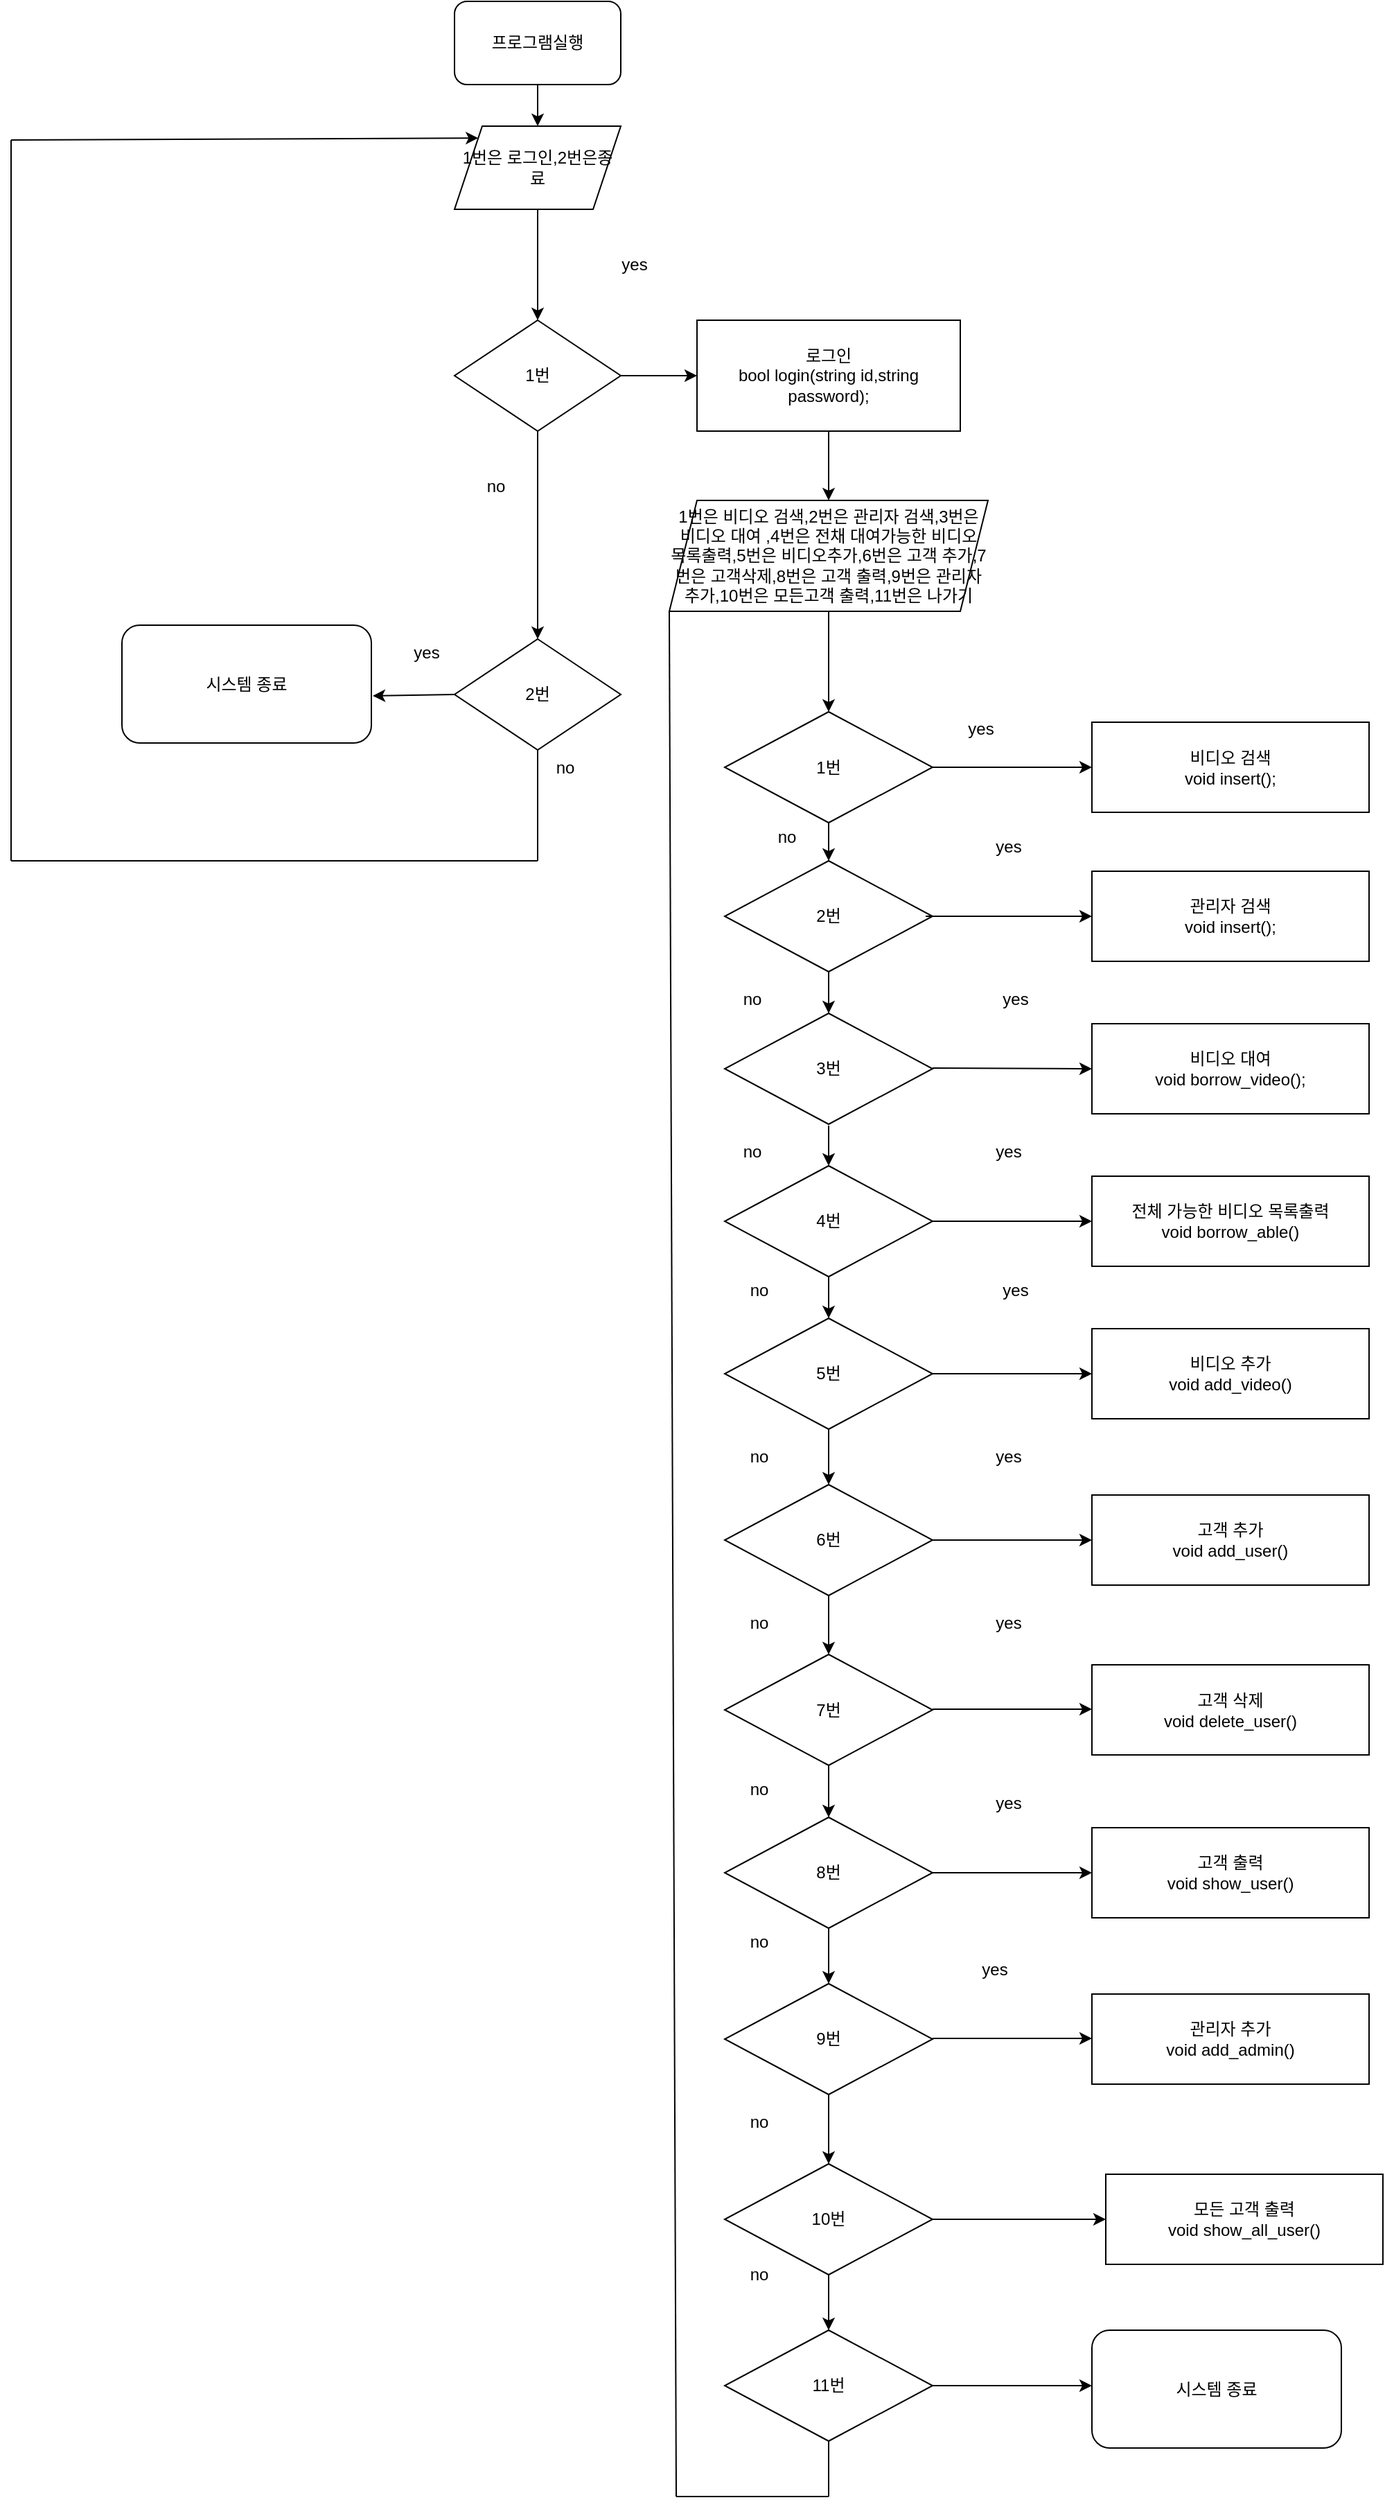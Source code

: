 <mxfile version="13.8.8" type="github">
  <diagram id="C5RBs43oDa-KdzZeNtuy" name="Page-1">
    <mxGraphModel dx="1422" dy="762" grid="1" gridSize="10" guides="1" tooltips="1" connect="1" arrows="1" fold="1" page="1" pageScale="1" pageWidth="1200" pageHeight="1920" math="0" shadow="0">
      <root>
        <mxCell id="WIyWlLk6GJQsqaUBKTNV-0" />
        <mxCell id="WIyWlLk6GJQsqaUBKTNV-1" parent="WIyWlLk6GJQsqaUBKTNV-0" />
        <mxCell id="8dyUEaJClcj9uAZ_qfU--0" value="프로그램실행" style="rounded=1;whiteSpace=wrap;html=1;" parent="WIyWlLk6GJQsqaUBKTNV-1" vertex="1">
          <mxGeometry x="360" y="180" width="120" height="60" as="geometry" />
        </mxCell>
        <mxCell id="8dyUEaJClcj9uAZ_qfU--4" value="1번" style="rhombus;whiteSpace=wrap;html=1;" parent="WIyWlLk6GJQsqaUBKTNV-1" vertex="1">
          <mxGeometry x="360" y="410" width="120" height="80" as="geometry" />
        </mxCell>
        <mxCell id="8dyUEaJClcj9uAZ_qfU--5" value="" style="endArrow=classic;html=1;exitX=0.5;exitY=1;exitDx=0;exitDy=0;entryX=0.5;entryY=0;entryDx=0;entryDy=0;" parent="WIyWlLk6GJQsqaUBKTNV-1" target="8dyUEaJClcj9uAZ_qfU--19" edge="1">
          <mxGeometry width="50" height="50" relative="1" as="geometry">
            <mxPoint x="420" y="240" as="sourcePoint" />
            <mxPoint x="420" y="290" as="targetPoint" />
          </mxGeometry>
        </mxCell>
        <mxCell id="8dyUEaJClcj9uAZ_qfU--6" value="" style="endArrow=classic;html=1;entryX=0.5;entryY=0;entryDx=0;entryDy=0;" parent="WIyWlLk6GJQsqaUBKTNV-1" source="8dyUEaJClcj9uAZ_qfU--4" target="iZX8KWnMVRX385ZQnTXK-9" edge="1">
          <mxGeometry width="50" height="50" relative="1" as="geometry">
            <mxPoint x="390" y="570" as="sourcePoint" />
            <mxPoint x="420" y="500" as="targetPoint" />
          </mxGeometry>
        </mxCell>
        <mxCell id="8dyUEaJClcj9uAZ_qfU--7" value="yes" style="text;html=1;strokeColor=none;fillColor=none;align=center;verticalAlign=middle;whiteSpace=wrap;rounded=0;" parent="WIyWlLk6GJQsqaUBKTNV-1" vertex="1">
          <mxGeometry x="470" y="360" width="40" height="20" as="geometry" />
        </mxCell>
        <mxCell id="8dyUEaJClcj9uAZ_qfU--18" value="" style="endArrow=classic;html=1;entryX=0;entryY=0.5;entryDx=0;entryDy=0;exitX=1;exitY=0.5;exitDx=0;exitDy=0;" parent="WIyWlLk6GJQsqaUBKTNV-1" source="8dyUEaJClcj9uAZ_qfU--4" target="iZX8KWnMVRX385ZQnTXK-4" edge="1">
          <mxGeometry width="50" height="50" relative="1" as="geometry">
            <mxPoint x="410" y="390" as="sourcePoint" />
            <mxPoint x="530" y="400" as="targetPoint" />
          </mxGeometry>
        </mxCell>
        <mxCell id="8dyUEaJClcj9uAZ_qfU--19" value="1번은 로그인,2번은종료" style="shape=parallelogram;perimeter=parallelogramPerimeter;whiteSpace=wrap;html=1;fixedSize=1;" parent="WIyWlLk6GJQsqaUBKTNV-1" vertex="1">
          <mxGeometry x="360" y="270" width="120" height="60" as="geometry" />
        </mxCell>
        <mxCell id="8dyUEaJClcj9uAZ_qfU--20" value="" style="endArrow=classic;html=1;exitX=0.5;exitY=1;exitDx=0;exitDy=0;" parent="WIyWlLk6GJQsqaUBKTNV-1" source="8dyUEaJClcj9uAZ_qfU--19" target="8dyUEaJClcj9uAZ_qfU--4" edge="1">
          <mxGeometry width="50" height="50" relative="1" as="geometry">
            <mxPoint x="410" y="460" as="sourcePoint" />
            <mxPoint x="460" y="410" as="targetPoint" />
          </mxGeometry>
        </mxCell>
        <mxCell id="iZX8KWnMVRX385ZQnTXK-4" value="로그인&lt;br&gt;bool login(string id,string password);" style="rounded=0;whiteSpace=wrap;html=1;" parent="WIyWlLk6GJQsqaUBKTNV-1" vertex="1">
          <mxGeometry x="535" y="410" width="190" height="80" as="geometry" />
        </mxCell>
        <mxCell id="iZX8KWnMVRX385ZQnTXK-5" value="no" style="text;html=1;strokeColor=none;fillColor=none;align=center;verticalAlign=middle;whiteSpace=wrap;rounded=0;" parent="WIyWlLk6GJQsqaUBKTNV-1" vertex="1">
          <mxGeometry x="370" y="520" width="40" height="20" as="geometry" />
        </mxCell>
        <mxCell id="iZX8KWnMVRX385ZQnTXK-7" value="전체 가능한 비디오 목록출력&lt;br&gt;void borrow_able()" style="rounded=0;whiteSpace=wrap;html=1;" parent="WIyWlLk6GJQsqaUBKTNV-1" vertex="1">
          <mxGeometry x="820" y="1027.5" width="200" height="65" as="geometry" />
        </mxCell>
        <mxCell id="iZX8KWnMVRX385ZQnTXK-9" value="2번" style="rhombus;whiteSpace=wrap;html=1;" parent="WIyWlLk6GJQsqaUBKTNV-1" vertex="1">
          <mxGeometry x="360" y="640" width="120" height="80" as="geometry" />
        </mxCell>
        <mxCell id="iZX8KWnMVRX385ZQnTXK-10" value="시스템 종료" style="rounded=1;whiteSpace=wrap;html=1;" parent="WIyWlLk6GJQsqaUBKTNV-1" vertex="1">
          <mxGeometry x="120" y="630" width="180" height="85" as="geometry" />
        </mxCell>
        <mxCell id="iZX8KWnMVRX385ZQnTXK-11" value="" style="endArrow=classic;html=1;exitX=0;exitY=0.5;exitDx=0;exitDy=0;" parent="WIyWlLk6GJQsqaUBKTNV-1" source="iZX8KWnMVRX385ZQnTXK-9" edge="1">
          <mxGeometry width="50" height="50" relative="1" as="geometry">
            <mxPoint x="490" y="550" as="sourcePoint" />
            <mxPoint x="301" y="681" as="targetPoint" />
          </mxGeometry>
        </mxCell>
        <mxCell id="lPXVkHvJ1FRcczWmUwX--7" value="" style="endArrow=none;html=1;entryX=0.5;entryY=1;entryDx=0;entryDy=0;" parent="WIyWlLk6GJQsqaUBKTNV-1" target="iZX8KWnMVRX385ZQnTXK-9" edge="1">
          <mxGeometry width="50" height="50" relative="1" as="geometry">
            <mxPoint x="420" y="800" as="sourcePoint" />
            <mxPoint x="520" y="770" as="targetPoint" />
          </mxGeometry>
        </mxCell>
        <mxCell id="lPXVkHvJ1FRcczWmUwX--8" value="" style="endArrow=none;html=1;" parent="WIyWlLk6GJQsqaUBKTNV-1" edge="1">
          <mxGeometry width="50" height="50" relative="1" as="geometry">
            <mxPoint x="40" y="800" as="sourcePoint" />
            <mxPoint x="420" y="800" as="targetPoint" />
          </mxGeometry>
        </mxCell>
        <mxCell id="lPXVkHvJ1FRcczWmUwX--9" value="" style="endArrow=none;html=1;" parent="WIyWlLk6GJQsqaUBKTNV-1" edge="1">
          <mxGeometry width="50" height="50" relative="1" as="geometry">
            <mxPoint x="40" y="800" as="sourcePoint" />
            <mxPoint x="40" y="280" as="targetPoint" />
          </mxGeometry>
        </mxCell>
        <mxCell id="lPXVkHvJ1FRcczWmUwX--10" value="" style="endArrow=classic;html=1;entryX=0;entryY=0;entryDx=0;entryDy=0;" parent="WIyWlLk6GJQsqaUBKTNV-1" target="8dyUEaJClcj9uAZ_qfU--19" edge="1">
          <mxGeometry width="50" height="50" relative="1" as="geometry">
            <mxPoint x="40" y="280" as="sourcePoint" />
            <mxPoint x="90" y="230" as="targetPoint" />
          </mxGeometry>
        </mxCell>
        <mxCell id="lPXVkHvJ1FRcczWmUwX--11" value="" style="endArrow=classic;html=1;exitX=0.5;exitY=1;exitDx=0;exitDy=0;entryX=0.5;entryY=0;entryDx=0;entryDy=0;" parent="WIyWlLk6GJQsqaUBKTNV-1" source="iZX8KWnMVRX385ZQnTXK-4" target="lPXVkHvJ1FRcczWmUwX--13" edge="1">
          <mxGeometry width="50" height="50" relative="1" as="geometry">
            <mxPoint x="680" y="550" as="sourcePoint" />
            <mxPoint x="630" y="520" as="targetPoint" />
          </mxGeometry>
        </mxCell>
        <mxCell id="lPXVkHvJ1FRcczWmUwX--12" value="1번" style="rhombus;whiteSpace=wrap;html=1;" parent="WIyWlLk6GJQsqaUBKTNV-1" vertex="1">
          <mxGeometry x="555" y="692.5" width="150" height="80" as="geometry" />
        </mxCell>
        <mxCell id="lPXVkHvJ1FRcczWmUwX--13" value="1번은 비디오 검색,2번은 관리자 검색,3번은 비디오 대여 ,4번은 전채 대여가능한 비디오 목록출력,5번은 비디오추가,6번은 고객 추가,7번은 고객삭제,8번은 고객 출력,9번은 관리자 추가,10번은 모든고객 출력,11번은 나가기" style="shape=parallelogram;perimeter=parallelogramPerimeter;whiteSpace=wrap;html=1;fixedSize=1;" parent="WIyWlLk6GJQsqaUBKTNV-1" vertex="1">
          <mxGeometry x="515" y="540" width="230" height="80" as="geometry" />
        </mxCell>
        <mxCell id="lPXVkHvJ1FRcczWmUwX--14" value="" style="endArrow=classic;html=1;entryX=0.5;entryY=0;entryDx=0;entryDy=0;exitX=0.5;exitY=1;exitDx=0;exitDy=0;" parent="WIyWlLk6GJQsqaUBKTNV-1" source="lPXVkHvJ1FRcczWmUwX--13" target="lPXVkHvJ1FRcczWmUwX--12" edge="1">
          <mxGeometry width="50" height="50" relative="1" as="geometry">
            <mxPoint x="630" y="610" as="sourcePoint" />
            <mxPoint x="680" y="530" as="targetPoint" />
          </mxGeometry>
        </mxCell>
        <mxCell id="UNNyaAhEDaWyHw9sy6rx-1" value="비디오 검색&lt;br&gt;void insert();" style="rounded=0;whiteSpace=wrap;html=1;" parent="WIyWlLk6GJQsqaUBKTNV-1" vertex="1">
          <mxGeometry x="820" y="700" width="200" height="65" as="geometry" />
        </mxCell>
        <mxCell id="CoTEwVPrOE2uewMeFJwt-0" value="" style="endArrow=classic;html=1;entryX=0;entryY=0.5;entryDx=0;entryDy=0;exitX=1;exitY=0.5;exitDx=0;exitDy=0;" parent="WIyWlLk6GJQsqaUBKTNV-1" source="lPXVkHvJ1FRcczWmUwX--12" target="UNNyaAhEDaWyHw9sy6rx-1" edge="1">
          <mxGeometry width="50" height="50" relative="1" as="geometry">
            <mxPoint x="700" y="610" as="sourcePoint" />
            <mxPoint x="750" y="560" as="targetPoint" />
          </mxGeometry>
        </mxCell>
        <mxCell id="CoTEwVPrOE2uewMeFJwt-1" value="관리자 검색&lt;br&gt;void insert();" style="rounded=0;whiteSpace=wrap;html=1;" parent="WIyWlLk6GJQsqaUBKTNV-1" vertex="1">
          <mxGeometry x="820" y="807.5" width="200" height="65" as="geometry" />
        </mxCell>
        <mxCell id="CoTEwVPrOE2uewMeFJwt-2" value="2번" style="rhombus;whiteSpace=wrap;html=1;" parent="WIyWlLk6GJQsqaUBKTNV-1" vertex="1">
          <mxGeometry x="555" y="800" width="150" height="80" as="geometry" />
        </mxCell>
        <mxCell id="CoTEwVPrOE2uewMeFJwt-3" value="" style="endArrow=classic;html=1;exitX=0.5;exitY=1;exitDx=0;exitDy=0;entryX=0.5;entryY=0;entryDx=0;entryDy=0;" parent="WIyWlLk6GJQsqaUBKTNV-1" source="lPXVkHvJ1FRcczWmUwX--12" target="CoTEwVPrOE2uewMeFJwt-2" edge="1">
          <mxGeometry width="50" height="50" relative="1" as="geometry">
            <mxPoint x="700" y="910" as="sourcePoint" />
            <mxPoint x="750" y="860" as="targetPoint" />
          </mxGeometry>
        </mxCell>
        <mxCell id="CoTEwVPrOE2uewMeFJwt-4" value="" style="endArrow=classic;html=1;entryX=0;entryY=0.5;entryDx=0;entryDy=0;exitX=0.967;exitY=0.5;exitDx=0;exitDy=0;exitPerimeter=0;" parent="WIyWlLk6GJQsqaUBKTNV-1" source="CoTEwVPrOE2uewMeFJwt-2" target="CoTEwVPrOE2uewMeFJwt-1" edge="1">
          <mxGeometry width="50" height="50" relative="1" as="geometry">
            <mxPoint x="710" y="840" as="sourcePoint" />
            <mxPoint x="750" y="860" as="targetPoint" />
          </mxGeometry>
        </mxCell>
        <mxCell id="CoTEwVPrOE2uewMeFJwt-6" value="비디오 대여&lt;br&gt;void borrow_video();" style="rounded=0;whiteSpace=wrap;html=1;" parent="WIyWlLk6GJQsqaUBKTNV-1" vertex="1">
          <mxGeometry x="820" y="917.5" width="200" height="65" as="geometry" />
        </mxCell>
        <mxCell id="CoTEwVPrOE2uewMeFJwt-7" value="3번" style="rhombus;whiteSpace=wrap;html=1;" parent="WIyWlLk6GJQsqaUBKTNV-1" vertex="1">
          <mxGeometry x="555" y="910" width="150" height="80" as="geometry" />
        </mxCell>
        <mxCell id="CoTEwVPrOE2uewMeFJwt-8" value="" style="endArrow=classic;html=1;exitX=0.5;exitY=1;exitDx=0;exitDy=0;entryX=0.5;entryY=0;entryDx=0;entryDy=0;" parent="WIyWlLk6GJQsqaUBKTNV-1" source="CoTEwVPrOE2uewMeFJwt-2" target="CoTEwVPrOE2uewMeFJwt-7" edge="1">
          <mxGeometry width="50" height="50" relative="1" as="geometry">
            <mxPoint x="700" y="910" as="sourcePoint" />
            <mxPoint x="750" y="860" as="targetPoint" />
          </mxGeometry>
        </mxCell>
        <mxCell id="CoTEwVPrOE2uewMeFJwt-9" value="4번" style="rhombus;whiteSpace=wrap;html=1;" parent="WIyWlLk6GJQsqaUBKTNV-1" vertex="1">
          <mxGeometry x="555" y="1020" width="150" height="80" as="geometry" />
        </mxCell>
        <mxCell id="CoTEwVPrOE2uewMeFJwt-10" value="" style="endArrow=classic;html=1;" parent="WIyWlLk6GJQsqaUBKTNV-1" target="CoTEwVPrOE2uewMeFJwt-9" edge="1">
          <mxGeometry width="50" height="50" relative="1" as="geometry">
            <mxPoint x="630" y="991" as="sourcePoint" />
            <mxPoint x="750" y="860" as="targetPoint" />
          </mxGeometry>
        </mxCell>
        <mxCell id="CoTEwVPrOE2uewMeFJwt-11" value="" style="endArrow=classic;html=1;exitX=0.5;exitY=1;exitDx=0;exitDy=0;entryX=0.5;entryY=0;entryDx=0;entryDy=0;" parent="WIyWlLk6GJQsqaUBKTNV-1" source="CoTEwVPrOE2uewMeFJwt-9" target="CoTEwVPrOE2uewMeFJwt-13" edge="1">
          <mxGeometry width="50" height="50" relative="1" as="geometry">
            <mxPoint x="700" y="910" as="sourcePoint" />
            <mxPoint x="630" y="1110" as="targetPoint" />
          </mxGeometry>
        </mxCell>
        <mxCell id="CoTEwVPrOE2uewMeFJwt-13" value="5번" style="rhombus;whiteSpace=wrap;html=1;" parent="WIyWlLk6GJQsqaUBKTNV-1" vertex="1">
          <mxGeometry x="555" y="1130" width="150" height="80" as="geometry" />
        </mxCell>
        <mxCell id="CoTEwVPrOE2uewMeFJwt-15" value="6번" style="rhombus;whiteSpace=wrap;html=1;" parent="WIyWlLk6GJQsqaUBKTNV-1" vertex="1">
          <mxGeometry x="555" y="1250" width="150" height="80" as="geometry" />
        </mxCell>
        <mxCell id="CoTEwVPrOE2uewMeFJwt-16" value="" style="endArrow=classic;html=1;exitX=0.5;exitY=1;exitDx=0;exitDy=0;entryX=0.5;entryY=0;entryDx=0;entryDy=0;" parent="WIyWlLk6GJQsqaUBKTNV-1" source="CoTEwVPrOE2uewMeFJwt-13" target="CoTEwVPrOE2uewMeFJwt-15" edge="1">
          <mxGeometry width="50" height="50" relative="1" as="geometry">
            <mxPoint x="700" y="1110" as="sourcePoint" />
            <mxPoint x="750" y="1060" as="targetPoint" />
          </mxGeometry>
        </mxCell>
        <mxCell id="CoTEwVPrOE2uewMeFJwt-17" value="" style="endArrow=classic;html=1;entryX=0;entryY=0.5;entryDx=0;entryDy=0;" parent="WIyWlLk6GJQsqaUBKTNV-1" target="CoTEwVPrOE2uewMeFJwt-6" edge="1">
          <mxGeometry width="50" height="50" relative="1" as="geometry">
            <mxPoint x="705" y="949.5" as="sourcePoint" />
            <mxPoint x="815" y="949.5" as="targetPoint" />
          </mxGeometry>
        </mxCell>
        <mxCell id="CoTEwVPrOE2uewMeFJwt-18" value="" style="endArrow=classic;html=1;entryX=0;entryY=0.5;entryDx=0;entryDy=0;exitX=1;exitY=0.5;exitDx=0;exitDy=0;" parent="WIyWlLk6GJQsqaUBKTNV-1" source="CoTEwVPrOE2uewMeFJwt-9" target="iZX8KWnMVRX385ZQnTXK-7" edge="1">
          <mxGeometry width="50" height="50" relative="1" as="geometry">
            <mxPoint x="710" y="1060" as="sourcePoint" />
            <mxPoint x="640" y="1020" as="targetPoint" />
          </mxGeometry>
        </mxCell>
        <mxCell id="CoTEwVPrOE2uewMeFJwt-19" value="" style="endArrow=classic;html=1;" parent="WIyWlLk6GJQsqaUBKTNV-1" target="CoTEwVPrOE2uewMeFJwt-20" edge="1">
          <mxGeometry width="50" height="50" relative="1" as="geometry">
            <mxPoint x="705" y="1170" as="sourcePoint" />
            <mxPoint x="810" y="1170" as="targetPoint" />
          </mxGeometry>
        </mxCell>
        <mxCell id="CoTEwVPrOE2uewMeFJwt-20" value="비디오 추가&lt;br&gt;void add_video()" style="rounded=0;whiteSpace=wrap;html=1;" parent="WIyWlLk6GJQsqaUBKTNV-1" vertex="1">
          <mxGeometry x="820" y="1137.5" width="200" height="65" as="geometry" />
        </mxCell>
        <mxCell id="CoTEwVPrOE2uewMeFJwt-23" value="고객 추가&lt;br&gt;void add_user()" style="rounded=0;whiteSpace=wrap;html=1;" parent="WIyWlLk6GJQsqaUBKTNV-1" vertex="1">
          <mxGeometry x="820" y="1257.5" width="200" height="65" as="geometry" />
        </mxCell>
        <mxCell id="CoTEwVPrOE2uewMeFJwt-24" value="" style="endArrow=classic;html=1;entryX=0;entryY=0.5;entryDx=0;entryDy=0;" parent="WIyWlLk6GJQsqaUBKTNV-1" target="CoTEwVPrOE2uewMeFJwt-23" edge="1">
          <mxGeometry width="50" height="50" relative="1" as="geometry">
            <mxPoint x="705" y="1290" as="sourcePoint" />
            <mxPoint x="755" y="1240" as="targetPoint" />
          </mxGeometry>
        </mxCell>
        <mxCell id="CoTEwVPrOE2uewMeFJwt-25" value="고객 삭제&lt;br&gt;void delete_user()" style="rounded=0;whiteSpace=wrap;html=1;" parent="WIyWlLk6GJQsqaUBKTNV-1" vertex="1">
          <mxGeometry x="820" y="1380" width="200" height="65" as="geometry" />
        </mxCell>
        <mxCell id="CoTEwVPrOE2uewMeFJwt-26" value="7번" style="rhombus;whiteSpace=wrap;html=1;" parent="WIyWlLk6GJQsqaUBKTNV-1" vertex="1">
          <mxGeometry x="555" y="1372.5" width="150" height="80" as="geometry" />
        </mxCell>
        <mxCell id="CoTEwVPrOE2uewMeFJwt-27" value="" style="endArrow=classic;html=1;entryX=0;entryY=0.5;entryDx=0;entryDy=0;" parent="WIyWlLk6GJQsqaUBKTNV-1" edge="1">
          <mxGeometry width="50" height="50" relative="1" as="geometry">
            <mxPoint x="705" y="1412" as="sourcePoint" />
            <mxPoint x="820" y="1412" as="targetPoint" />
          </mxGeometry>
        </mxCell>
        <mxCell id="CoTEwVPrOE2uewMeFJwt-28" value="" style="endArrow=classic;html=1;entryX=0.5;entryY=0;entryDx=0;entryDy=0;exitX=0.5;exitY=1;exitDx=0;exitDy=0;" parent="WIyWlLk6GJQsqaUBKTNV-1" source="CoTEwVPrOE2uewMeFJwt-15" target="CoTEwVPrOE2uewMeFJwt-26" edge="1">
          <mxGeometry width="50" height="50" relative="1" as="geometry">
            <mxPoint x="725" y="1310" as="sourcePoint" />
            <mxPoint x="840" y="1310" as="targetPoint" />
          </mxGeometry>
        </mxCell>
        <mxCell id="CoTEwVPrOE2uewMeFJwt-29" value="" style="endArrow=classic;html=1;exitX=0.5;exitY=1;exitDx=0;exitDy=0;" parent="WIyWlLk6GJQsqaUBKTNV-1" source="CoTEwVPrOE2uewMeFJwt-26" edge="1">
          <mxGeometry width="50" height="50" relative="1" as="geometry">
            <mxPoint x="630" y="1460" as="sourcePoint" />
            <mxPoint x="630" y="1490" as="targetPoint" />
          </mxGeometry>
        </mxCell>
        <mxCell id="CoTEwVPrOE2uewMeFJwt-31" value="8번" style="rhombus;whiteSpace=wrap;html=1;" parent="WIyWlLk6GJQsqaUBKTNV-1" vertex="1">
          <mxGeometry x="555" y="1490" width="150" height="80" as="geometry" />
        </mxCell>
        <mxCell id="CoTEwVPrOE2uewMeFJwt-33" value="" style="endArrow=classic;html=1;" parent="WIyWlLk6GJQsqaUBKTNV-1" edge="1">
          <mxGeometry width="50" height="50" relative="1" as="geometry">
            <mxPoint x="705" y="1530" as="sourcePoint" />
            <mxPoint x="820" y="1530" as="targetPoint" />
          </mxGeometry>
        </mxCell>
        <mxCell id="CoTEwVPrOE2uewMeFJwt-34" value="고객 출력&lt;br&gt;void show_user()" style="rounded=0;whiteSpace=wrap;html=1;" parent="WIyWlLk6GJQsqaUBKTNV-1" vertex="1">
          <mxGeometry x="820" y="1497.5" width="200" height="65" as="geometry" />
        </mxCell>
        <mxCell id="CoTEwVPrOE2uewMeFJwt-35" value="9번" style="rhombus;whiteSpace=wrap;html=1;" parent="WIyWlLk6GJQsqaUBKTNV-1" vertex="1">
          <mxGeometry x="555" y="1610" width="150" height="80" as="geometry" />
        </mxCell>
        <mxCell id="CoTEwVPrOE2uewMeFJwt-36" value="관리자 추가&lt;br&gt;void add_admin()" style="rounded=0;whiteSpace=wrap;html=1;" parent="WIyWlLk6GJQsqaUBKTNV-1" vertex="1">
          <mxGeometry x="820" y="1617.5" width="200" height="65" as="geometry" />
        </mxCell>
        <mxCell id="CoTEwVPrOE2uewMeFJwt-37" value="" style="endArrow=classic;html=1;" parent="WIyWlLk6GJQsqaUBKTNV-1" edge="1">
          <mxGeometry width="50" height="50" relative="1" as="geometry">
            <mxPoint x="705" y="1649.5" as="sourcePoint" />
            <mxPoint x="820" y="1649.5" as="targetPoint" />
          </mxGeometry>
        </mxCell>
        <mxCell id="CoTEwVPrOE2uewMeFJwt-39" value="" style="endArrow=classic;html=1;exitX=0.5;exitY=1;exitDx=0;exitDy=0;" parent="WIyWlLk6GJQsqaUBKTNV-1" source="CoTEwVPrOE2uewMeFJwt-31" target="CoTEwVPrOE2uewMeFJwt-35" edge="1">
          <mxGeometry width="50" height="50" relative="1" as="geometry">
            <mxPoint x="725" y="1550" as="sourcePoint" />
            <mxPoint x="840" y="1550" as="targetPoint" />
          </mxGeometry>
        </mxCell>
        <mxCell id="CoTEwVPrOE2uewMeFJwt-43" value="yes" style="text;html=1;strokeColor=none;fillColor=none;align=center;verticalAlign=middle;whiteSpace=wrap;rounded=0;" parent="WIyWlLk6GJQsqaUBKTNV-1" vertex="1">
          <mxGeometry x="320" y="640" width="40" height="20" as="geometry" />
        </mxCell>
        <mxCell id="CoTEwVPrOE2uewMeFJwt-44" value="no" style="text;html=1;strokeColor=none;fillColor=none;align=center;verticalAlign=middle;whiteSpace=wrap;rounded=0;" parent="WIyWlLk6GJQsqaUBKTNV-1" vertex="1">
          <mxGeometry x="420" y="722.5" width="40" height="20" as="geometry" />
        </mxCell>
        <mxCell id="CoTEwVPrOE2uewMeFJwt-45" value="no" style="text;html=1;strokeColor=none;fillColor=none;align=center;verticalAlign=middle;whiteSpace=wrap;rounded=0;" parent="WIyWlLk6GJQsqaUBKTNV-1" vertex="1">
          <mxGeometry x="580" y="772.5" width="40" height="20" as="geometry" />
        </mxCell>
        <mxCell id="CoTEwVPrOE2uewMeFJwt-46" value="no" style="text;html=1;strokeColor=none;fillColor=none;align=center;verticalAlign=middle;whiteSpace=wrap;rounded=0;" parent="WIyWlLk6GJQsqaUBKTNV-1" vertex="1">
          <mxGeometry x="555" y="890" width="40" height="20" as="geometry" />
        </mxCell>
        <mxCell id="CoTEwVPrOE2uewMeFJwt-47" value="no" style="text;html=1;strokeColor=none;fillColor=none;align=center;verticalAlign=middle;whiteSpace=wrap;rounded=0;" parent="WIyWlLk6GJQsqaUBKTNV-1" vertex="1">
          <mxGeometry x="555" y="1000" width="40" height="20" as="geometry" />
        </mxCell>
        <mxCell id="CoTEwVPrOE2uewMeFJwt-48" value="no" style="text;html=1;strokeColor=none;fillColor=none;align=center;verticalAlign=middle;whiteSpace=wrap;rounded=0;" parent="WIyWlLk6GJQsqaUBKTNV-1" vertex="1">
          <mxGeometry x="560" y="1100" width="40" height="20" as="geometry" />
        </mxCell>
        <mxCell id="CoTEwVPrOE2uewMeFJwt-49" value="no" style="text;html=1;strokeColor=none;fillColor=none;align=center;verticalAlign=middle;whiteSpace=wrap;rounded=0;" parent="WIyWlLk6GJQsqaUBKTNV-1" vertex="1">
          <mxGeometry x="560" y="1220" width="40" height="20" as="geometry" />
        </mxCell>
        <mxCell id="CoTEwVPrOE2uewMeFJwt-50" value="no" style="text;html=1;strokeColor=none;fillColor=none;align=center;verticalAlign=middle;whiteSpace=wrap;rounded=0;" parent="WIyWlLk6GJQsqaUBKTNV-1" vertex="1">
          <mxGeometry x="560" y="1340" width="40" height="20" as="geometry" />
        </mxCell>
        <mxCell id="CoTEwVPrOE2uewMeFJwt-51" value="no" style="text;html=1;strokeColor=none;fillColor=none;align=center;verticalAlign=middle;whiteSpace=wrap;rounded=0;" parent="WIyWlLk6GJQsqaUBKTNV-1" vertex="1">
          <mxGeometry x="560" y="1460" width="40" height="20" as="geometry" />
        </mxCell>
        <mxCell id="CoTEwVPrOE2uewMeFJwt-52" value="no" style="text;html=1;strokeColor=none;fillColor=none;align=center;verticalAlign=middle;whiteSpace=wrap;rounded=0;" parent="WIyWlLk6GJQsqaUBKTNV-1" vertex="1">
          <mxGeometry x="560" y="1570" width="40" height="20" as="geometry" />
        </mxCell>
        <mxCell id="CoTEwVPrOE2uewMeFJwt-53" value="no" style="text;html=1;strokeColor=none;fillColor=none;align=center;verticalAlign=middle;whiteSpace=wrap;rounded=0;" parent="WIyWlLk6GJQsqaUBKTNV-1" vertex="1">
          <mxGeometry x="560" y="1700" width="40" height="20" as="geometry" />
        </mxCell>
        <mxCell id="CoTEwVPrOE2uewMeFJwt-54" value="yes" style="text;html=1;strokeColor=none;fillColor=none;align=center;verticalAlign=middle;whiteSpace=wrap;rounded=0;" parent="WIyWlLk6GJQsqaUBKTNV-1" vertex="1">
          <mxGeometry x="720" y="695" width="40" height="20" as="geometry" />
        </mxCell>
        <mxCell id="CoTEwVPrOE2uewMeFJwt-55" value="yes" style="text;html=1;strokeColor=none;fillColor=none;align=center;verticalAlign=middle;whiteSpace=wrap;rounded=0;" parent="WIyWlLk6GJQsqaUBKTNV-1" vertex="1">
          <mxGeometry x="740" y="780" width="40" height="20" as="geometry" />
        </mxCell>
        <mxCell id="CoTEwVPrOE2uewMeFJwt-56" value="yes" style="text;html=1;strokeColor=none;fillColor=none;align=center;verticalAlign=middle;whiteSpace=wrap;rounded=0;" parent="WIyWlLk6GJQsqaUBKTNV-1" vertex="1">
          <mxGeometry x="745" y="890" width="40" height="20" as="geometry" />
        </mxCell>
        <mxCell id="CoTEwVPrOE2uewMeFJwt-57" value="yes" style="text;html=1;strokeColor=none;fillColor=none;align=center;verticalAlign=middle;whiteSpace=wrap;rounded=0;" parent="WIyWlLk6GJQsqaUBKTNV-1" vertex="1">
          <mxGeometry x="740" y="1000" width="40" height="20" as="geometry" />
        </mxCell>
        <mxCell id="CoTEwVPrOE2uewMeFJwt-58" value="yes" style="text;html=1;strokeColor=none;fillColor=none;align=center;verticalAlign=middle;whiteSpace=wrap;rounded=0;" parent="WIyWlLk6GJQsqaUBKTNV-1" vertex="1">
          <mxGeometry x="745" y="1100" width="40" height="20" as="geometry" />
        </mxCell>
        <mxCell id="CoTEwVPrOE2uewMeFJwt-59" value="yes" style="text;html=1;strokeColor=none;fillColor=none;align=center;verticalAlign=middle;whiteSpace=wrap;rounded=0;" parent="WIyWlLk6GJQsqaUBKTNV-1" vertex="1">
          <mxGeometry x="740" y="1220" width="40" height="20" as="geometry" />
        </mxCell>
        <mxCell id="CoTEwVPrOE2uewMeFJwt-60" value="yes" style="text;html=1;strokeColor=none;fillColor=none;align=center;verticalAlign=middle;whiteSpace=wrap;rounded=0;" parent="WIyWlLk6GJQsqaUBKTNV-1" vertex="1">
          <mxGeometry x="740" y="1340" width="40" height="20" as="geometry" />
        </mxCell>
        <mxCell id="CoTEwVPrOE2uewMeFJwt-61" value="yes" style="text;html=1;strokeColor=none;fillColor=none;align=center;verticalAlign=middle;whiteSpace=wrap;rounded=0;" parent="WIyWlLk6GJQsqaUBKTNV-1" vertex="1">
          <mxGeometry x="740" y="1470" width="40" height="20" as="geometry" />
        </mxCell>
        <mxCell id="CoTEwVPrOE2uewMeFJwt-62" value="yes" style="text;html=1;strokeColor=none;fillColor=none;align=center;verticalAlign=middle;whiteSpace=wrap;rounded=0;" parent="WIyWlLk6GJQsqaUBKTNV-1" vertex="1">
          <mxGeometry x="730" y="1590" width="40" height="20" as="geometry" />
        </mxCell>
        <mxCell id="CoTEwVPrOE2uewMeFJwt-64" value="10번" style="rhombus;whiteSpace=wrap;html=1;" parent="WIyWlLk6GJQsqaUBKTNV-1" vertex="1">
          <mxGeometry x="555" y="1740" width="150" height="80" as="geometry" />
        </mxCell>
        <mxCell id="CoTEwVPrOE2uewMeFJwt-66" value="" style="endArrow=classic;html=1;exitX=0.5;exitY=1;exitDx=0;exitDy=0;entryX=0.5;entryY=0;entryDx=0;entryDy=0;" parent="WIyWlLk6GJQsqaUBKTNV-1" source="CoTEwVPrOE2uewMeFJwt-35" target="CoTEwVPrOE2uewMeFJwt-64" edge="1">
          <mxGeometry width="50" height="50" relative="1" as="geometry">
            <mxPoint x="610" y="1900" as="sourcePoint" />
            <mxPoint x="640" y="1740" as="targetPoint" />
          </mxGeometry>
        </mxCell>
        <mxCell id="CoTEwVPrOE2uewMeFJwt-67" value="" style="endArrow=classic;html=1;exitX=1;exitY=0.5;exitDx=0;exitDy=0;entryX=0;entryY=0.5;entryDx=0;entryDy=0;" parent="WIyWlLk6GJQsqaUBKTNV-1" source="CoTEwVPrOE2uewMeFJwt-64" target="6wowkNk2LsED0ekc62Oh-0" edge="1">
          <mxGeometry width="50" height="50" relative="1" as="geometry">
            <mxPoint x="640" y="1700" as="sourcePoint" />
            <mxPoint x="820" y="1780" as="targetPoint" />
          </mxGeometry>
        </mxCell>
        <mxCell id="CoTEwVPrOE2uewMeFJwt-68" value="no" style="text;html=1;strokeColor=none;fillColor=none;align=center;verticalAlign=middle;whiteSpace=wrap;rounded=0;" parent="WIyWlLk6GJQsqaUBKTNV-1" vertex="1">
          <mxGeometry x="560" y="1810" width="40" height="20" as="geometry" />
        </mxCell>
        <mxCell id="CoTEwVPrOE2uewMeFJwt-71" value="" style="endArrow=none;html=1;" parent="WIyWlLk6GJQsqaUBKTNV-1" edge="1">
          <mxGeometry width="50" height="50" relative="1" as="geometry">
            <mxPoint x="520" y="1980" as="sourcePoint" />
            <mxPoint x="630" y="1980" as="targetPoint" />
          </mxGeometry>
        </mxCell>
        <mxCell id="CoTEwVPrOE2uewMeFJwt-72" value="" style="endArrow=none;html=1;exitX=0;exitY=1;exitDx=0;exitDy=0;" parent="WIyWlLk6GJQsqaUBKTNV-1" source="lPXVkHvJ1FRcczWmUwX--13" edge="1">
          <mxGeometry width="50" height="50" relative="1" as="geometry">
            <mxPoint x="500" y="670" as="sourcePoint" />
            <mxPoint x="520" y="1980" as="targetPoint" />
          </mxGeometry>
        </mxCell>
        <mxCell id="6wowkNk2LsED0ekc62Oh-0" value="모든 고객 출력&lt;br&gt;void show_all_user()" style="rounded=0;whiteSpace=wrap;html=1;" parent="WIyWlLk6GJQsqaUBKTNV-1" vertex="1">
          <mxGeometry x="830" y="1747.5" width="200" height="65" as="geometry" />
        </mxCell>
        <mxCell id="6wowkNk2LsED0ekc62Oh-1" value="11번" style="rhombus;whiteSpace=wrap;html=1;" parent="WIyWlLk6GJQsqaUBKTNV-1" vertex="1">
          <mxGeometry x="555" y="1860" width="150" height="80" as="geometry" />
        </mxCell>
        <mxCell id="6wowkNk2LsED0ekc62Oh-2" value="" style="endArrow=classic;html=1;" parent="WIyWlLk6GJQsqaUBKTNV-1" target="6wowkNk2LsED0ekc62Oh-1" edge="1">
          <mxGeometry width="50" height="50" relative="1" as="geometry">
            <mxPoint x="630" y="1820" as="sourcePoint" />
            <mxPoint x="630" y="1840" as="targetPoint" />
          </mxGeometry>
        </mxCell>
        <mxCell id="6wowkNk2LsED0ekc62Oh-4" value="" style="endArrow=none;html=1;entryX=0.5;entryY=1;entryDx=0;entryDy=0;" parent="WIyWlLk6GJQsqaUBKTNV-1" target="6wowkNk2LsED0ekc62Oh-1" edge="1">
          <mxGeometry width="50" height="50" relative="1" as="geometry">
            <mxPoint x="630" y="1980" as="sourcePoint" />
            <mxPoint x="1010" y="1660" as="targetPoint" />
          </mxGeometry>
        </mxCell>
        <mxCell id="6wowkNk2LsED0ekc62Oh-5" value="" style="endArrow=classic;html=1;exitX=1;exitY=0.5;exitDx=0;exitDy=0;" parent="WIyWlLk6GJQsqaUBKTNV-1" source="6wowkNk2LsED0ekc62Oh-1" edge="1">
          <mxGeometry width="50" height="50" relative="1" as="geometry">
            <mxPoint x="960" y="1710" as="sourcePoint" />
            <mxPoint x="820" y="1900" as="targetPoint" />
          </mxGeometry>
        </mxCell>
        <mxCell id="6wowkNk2LsED0ekc62Oh-6" value="시스템 종료" style="rounded=1;whiteSpace=wrap;html=1;" parent="WIyWlLk6GJQsqaUBKTNV-1" vertex="1">
          <mxGeometry x="820" y="1860" width="180" height="85" as="geometry" />
        </mxCell>
      </root>
    </mxGraphModel>
  </diagram>
</mxfile>

